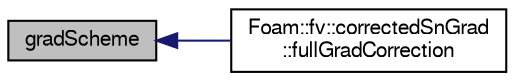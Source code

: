 digraph "gradScheme"
{
  bgcolor="transparent";
  edge [fontname="FreeSans",fontsize="10",labelfontname="FreeSans",labelfontsize="10"];
  node [fontname="FreeSans",fontsize="10",shape=record];
  rankdir="LR";
  Node1 [label="gradScheme",height=0.2,width=0.4,color="black", fillcolor="grey75", style="filled" fontcolor="black"];
  Node1 -> Node2 [dir="back",color="midnightblue",fontsize="10",style="solid",fontname="FreeSans"];
  Node2 [label="Foam::fv::correctedSnGrad\l::fullGradCorrection",height=0.2,width=0.4,color="black",URL="$a00390.html#a1d818a559677e63f3aa628f1787133ce",tooltip="Return the explicit correction to the correctedSnGrad. "];
}
